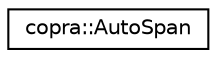 digraph "Graphical Class Hierarchy"
{
 // LATEX_PDF_SIZE
  edge [fontname="Helvetica",fontsize="10",labelfontname="Helvetica",labelfontsize="10"];
  node [fontname="Helvetica",fontsize="10",shape=record];
  rankdir="LR";
  Node0 [label="copra::AutoSpan",height=0.2,width=0.4,color="black", fillcolor="white", style="filled",URL="$structcopra_1_1AutoSpan.html",tooltip="A class made of static helper function. It can't be instantiated. This class has helper functions for..."];
}
